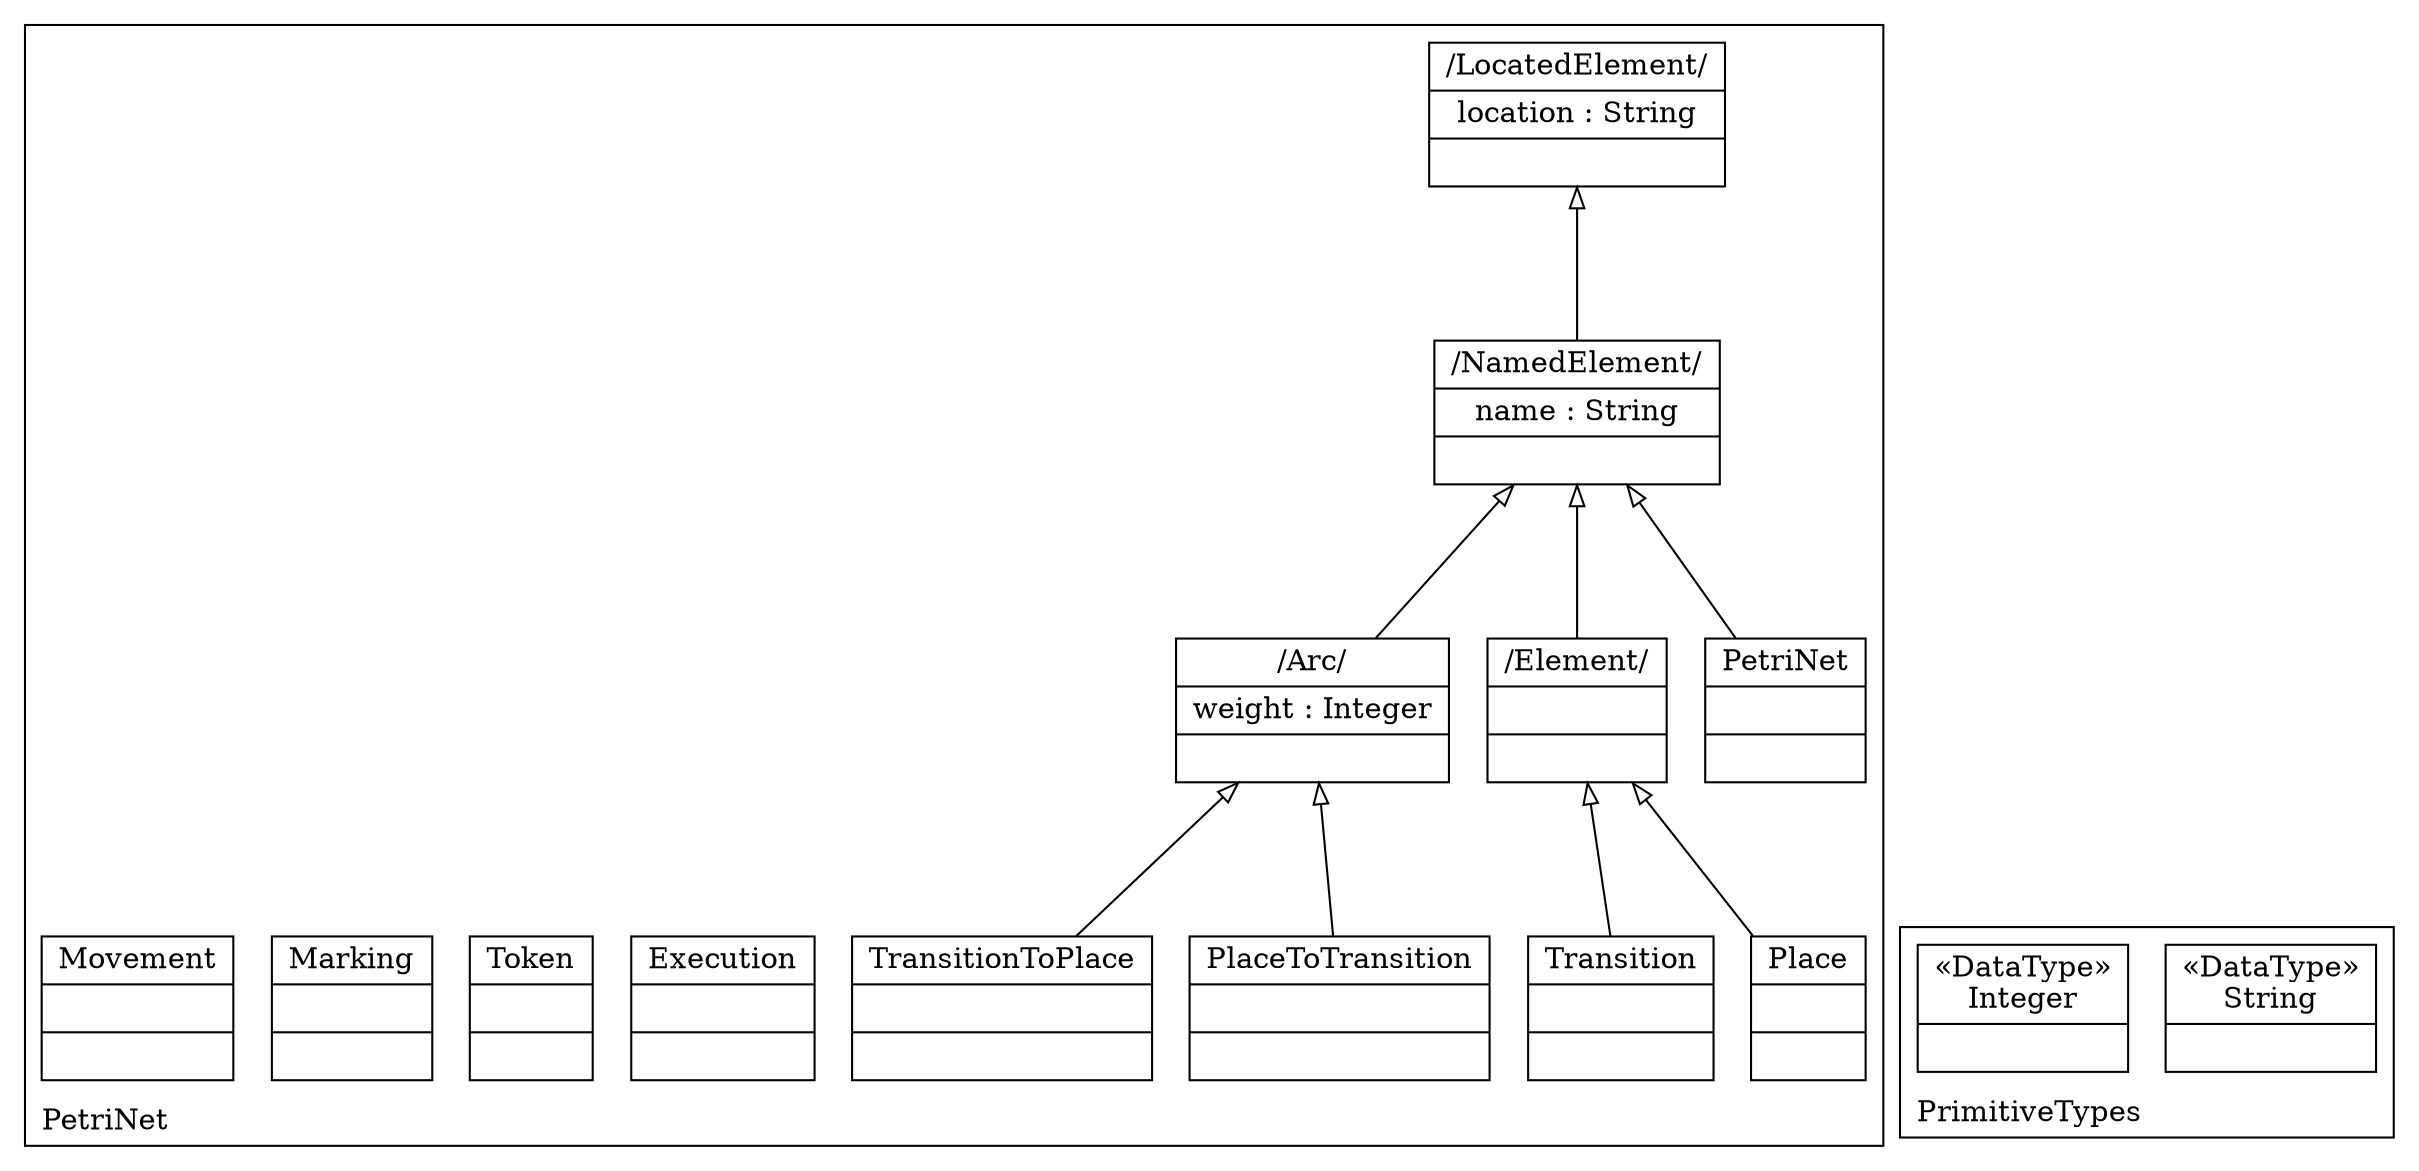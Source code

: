 digraph "KM3 Model in DOT" {
graph[rankdir=BT,labeljust=l,labelloc=t,nodeSep=0.75,compound=true];
 subgraph "cluster_PetriNet"{
labelloc=t
color=black
label=PetriNet
 node[shape=record];
LocatedElement[label="{/LocatedElement/|location : String| }"]
;
 node[shape=record];
NamedElement[label="{/NamedElement/|name : String| }"]
 NamedElement->LocatedElement[arrowhead=onormal,group=LocatedElement,minlen=2,constraint=true,]
;
 node[shape=record];
PetriNet[label="{PetriNet| | }"]
 PetriNet->NamedElement[arrowhead=onormal,group=NamedElement,minlen=2,constraint=true,]
;
 node[shape=record];
Element[label="{/Element/| | }"]
 Element->NamedElement[arrowhead=onormal,group=NamedElement,minlen=2,constraint=true,]
;
 node[shape=record];
Place[label="{Place| | }"]
 Place->Element[arrowhead=onormal,group=Element,minlen=2,constraint=true,]
;
 node[shape=record];
Transition[label="{Transition| | }"]
 Transition->Element[arrowhead=onormal,group=Element,minlen=2,constraint=true,]
;
 node[shape=record];
Arc[label="{/Arc/|weight : Integer| }"]
 Arc->NamedElement[arrowhead=onormal,group=NamedElement,minlen=2,constraint=true,]
;
 node[shape=record];
PlaceToTransition[label="{PlaceToTransition| | }"]
 PlaceToTransition->Arc[arrowhead=onormal,group=Arc,minlen=2,constraint=true,]
;
 node[shape=record];
TransitionToPlace[label="{TransitionToPlace| | }"]
 TransitionToPlace->Arc[arrowhead=onormal,group=Arc,minlen=2,constraint=true,]
;
 node[shape=record];
Execution[label="{Execution| | }"]
;
 node[shape=record];
Token[label="{Token| | }"]
;
 node[shape=record];
Marking[label="{Marking| | }"]
;
 node[shape=record];
Movement[label="{Movement| | }"]
;

} subgraph "cluster_PrimitiveTypes"{
labelloc=t
color=black
label=PrimitiveTypes
 node[shape=record];
String[label="{&#171;DataType&#187;\nString|}"]
;
 node[shape=record];
Integer[label="{&#171;DataType&#187;\nInteger|}"]
;

}
}